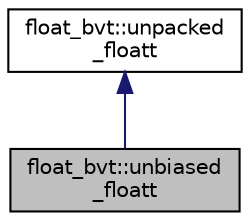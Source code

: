 digraph "float_bvt::unbiased_floatt"
{
 // LATEX_PDF_SIZE
  bgcolor="transparent";
  edge [fontname="Helvetica",fontsize="10",labelfontname="Helvetica",labelfontsize="10"];
  node [fontname="Helvetica",fontsize="10",shape=record];
  Node1 [label="float_bvt::unbiased\l_floatt",height=0.2,width=0.4,color="black", fillcolor="grey75", style="filled", fontcolor="black",tooltip=" "];
  Node2 -> Node1 [dir="back",color="midnightblue",fontsize="10",style="solid",fontname="Helvetica"];
  Node2 [label="float_bvt::unpacked\l_floatt",height=0.2,width=0.4,color="black",URL="$structfloat__bvt_1_1unpacked__floatt.html",tooltip=" "];
}
